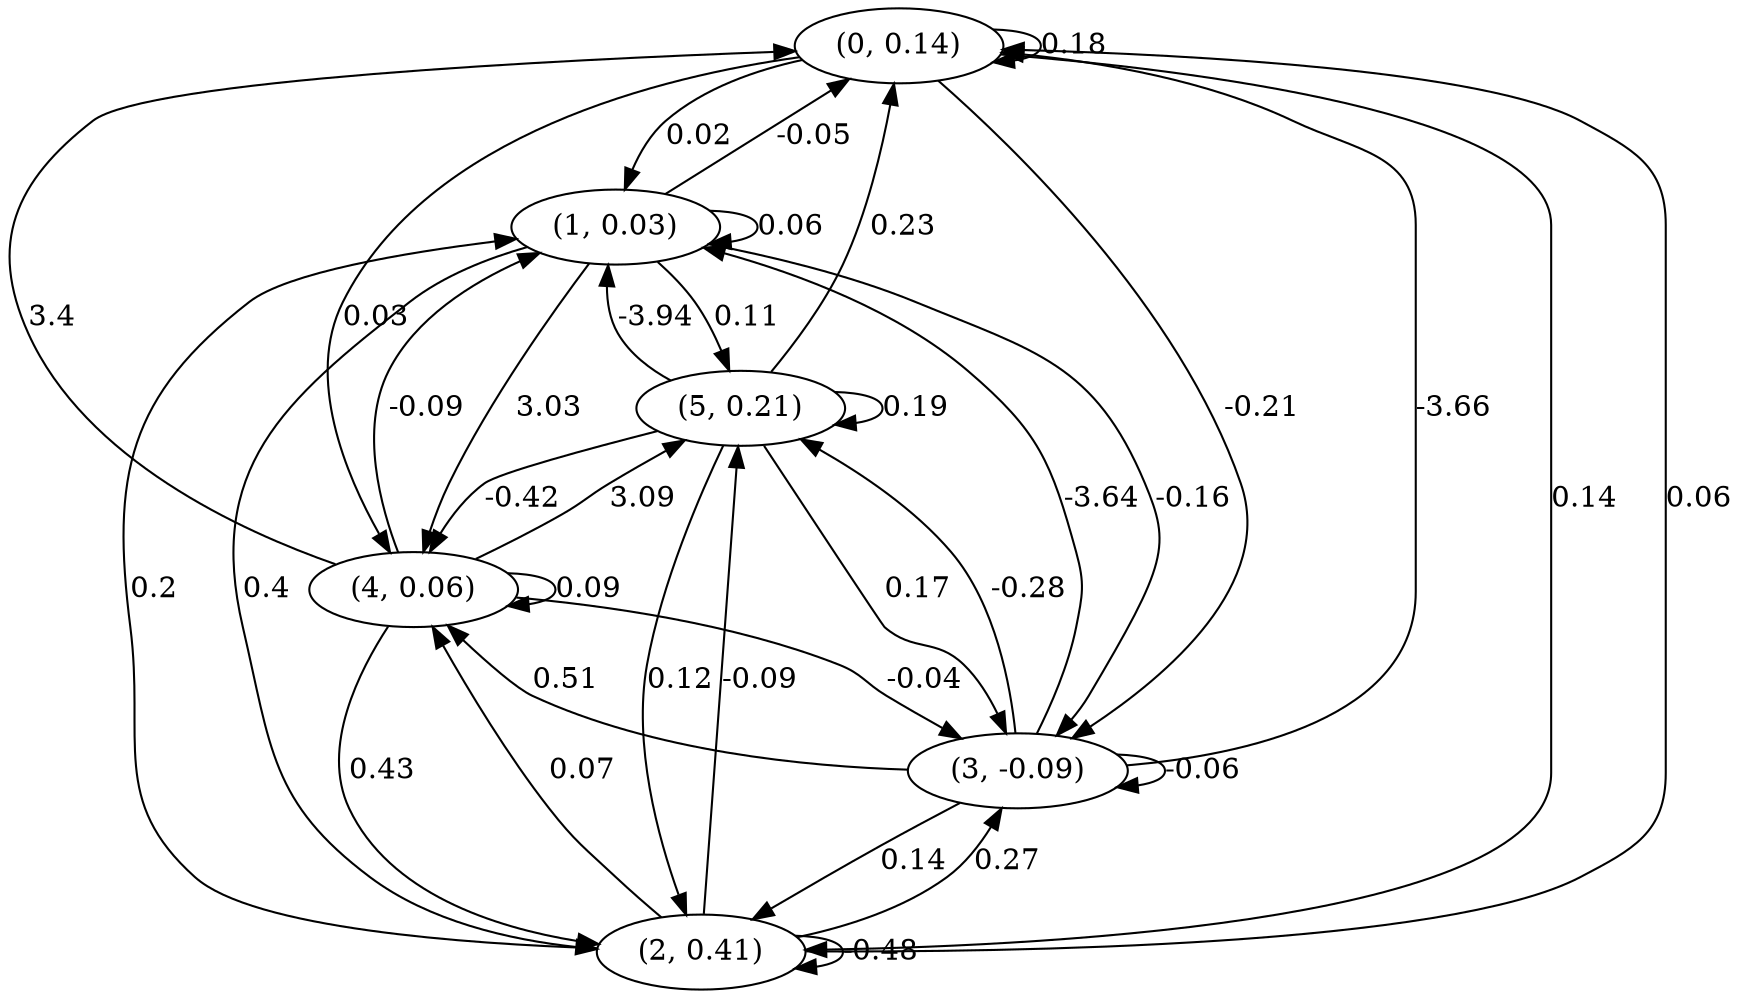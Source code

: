 digraph {
    0 [ label = "(0, 0.14)" ]
    1 [ label = "(1, 0.03)" ]
    2 [ label = "(2, 0.41)" ]
    3 [ label = "(3, -0.09)" ]
    4 [ label = "(4, 0.06)" ]
    5 [ label = "(5, 0.21)" ]
    0 -> 0 [ label = "0.18" ]
    1 -> 1 [ label = "0.06" ]
    2 -> 2 [ label = "-0.48" ]
    3 -> 3 [ label = "-0.06" ]
    4 -> 4 [ label = "0.09" ]
    5 -> 5 [ label = "0.19" ]
    1 -> 0 [ label = "-0.05" ]
    2 -> 0 [ label = "0.06" ]
    3 -> 0 [ label = "-3.66" ]
    4 -> 0 [ label = "3.4" ]
    5 -> 0 [ label = "0.23" ]
    0 -> 1 [ label = "0.02" ]
    2 -> 1 [ label = "0.2" ]
    3 -> 1 [ label = "-3.64" ]
    4 -> 1 [ label = "-0.09" ]
    5 -> 1 [ label = "-3.94" ]
    0 -> 2 [ label = "0.14" ]
    1 -> 2 [ label = "0.4" ]
    3 -> 2 [ label = "0.14" ]
    4 -> 2 [ label = "0.43" ]
    5 -> 2 [ label = "0.12" ]
    0 -> 3 [ label = "-0.21" ]
    1 -> 3 [ label = "-0.16" ]
    2 -> 3 [ label = "0.27" ]
    4 -> 3 [ label = "-0.04" ]
    5 -> 3 [ label = "0.17" ]
    0 -> 4 [ label = "0.03" ]
    1 -> 4 [ label = "3.03" ]
    2 -> 4 [ label = "0.07" ]
    3 -> 4 [ label = "0.51" ]
    5 -> 4 [ label = "-0.42" ]
    1 -> 5 [ label = "0.11" ]
    2 -> 5 [ label = "-0.09" ]
    3 -> 5 [ label = "-0.28" ]
    4 -> 5 [ label = "3.09" ]
}

